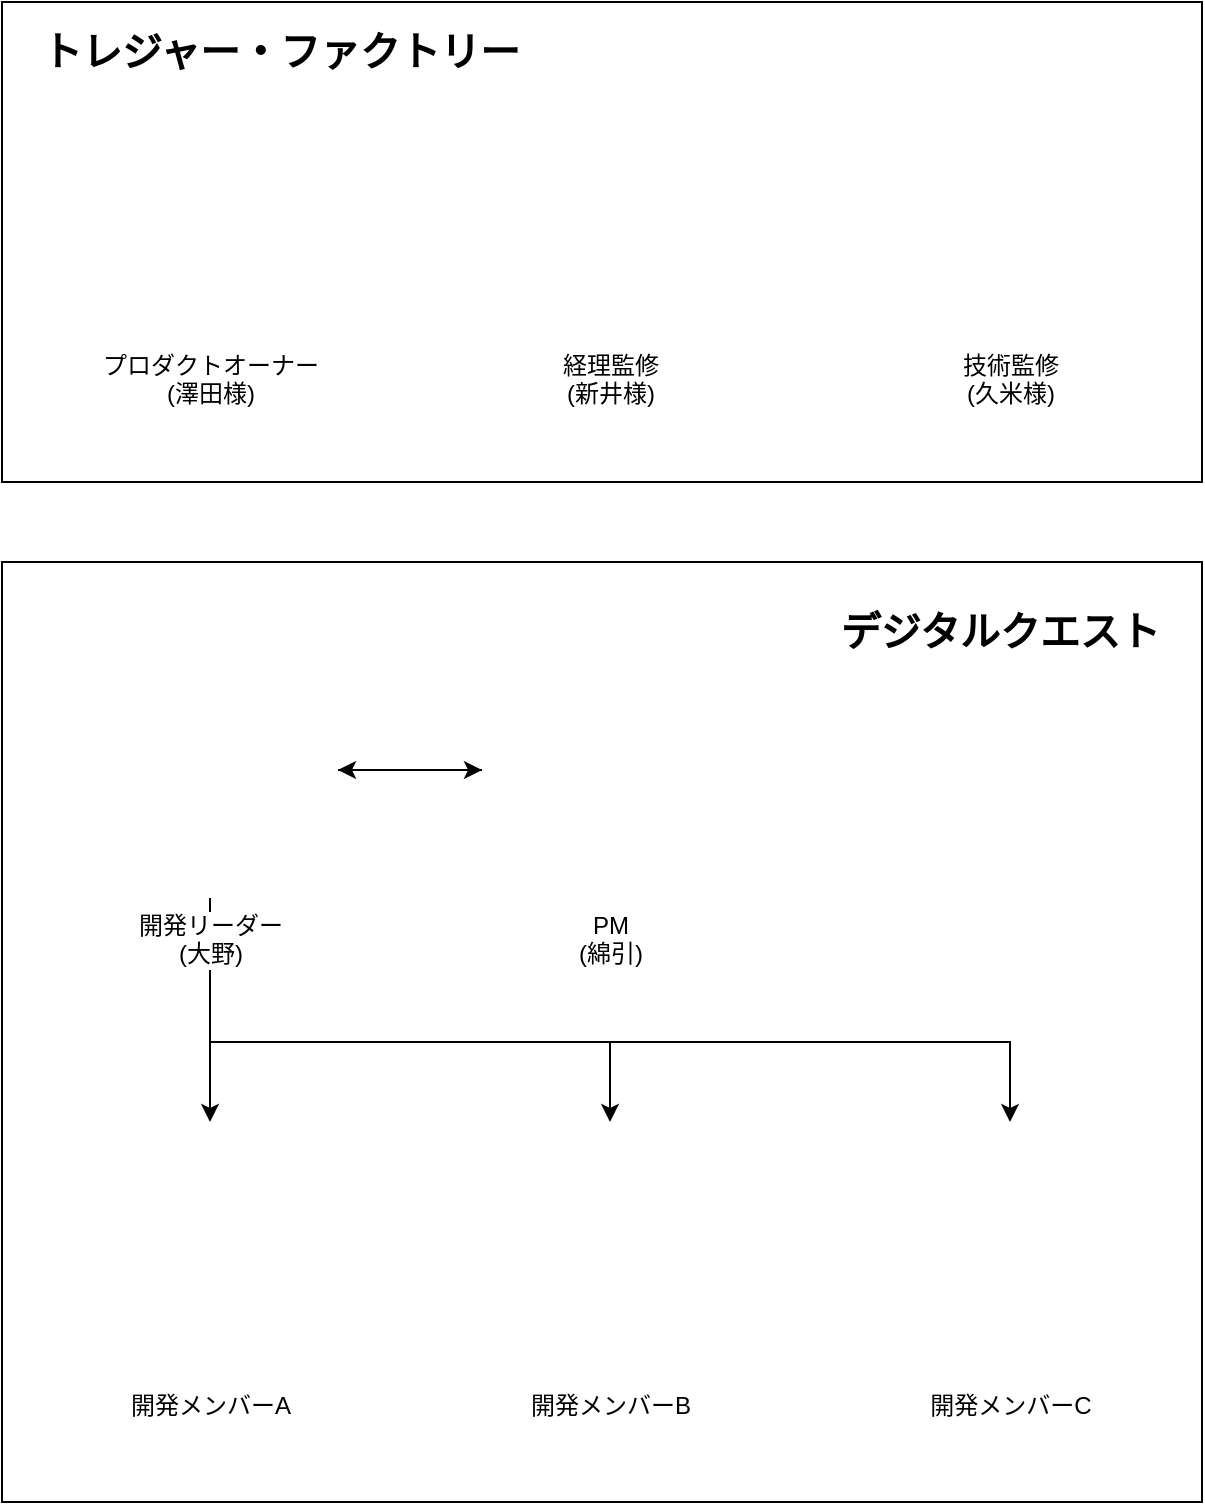 <mxfile version="11.0.8" type="github"><diagram id="JFx8jVm_hNmQIzk5_OVv" name="Page-1"><mxGraphModel dx="1113" dy="754" grid="1" gridSize="10" guides="1" tooltips="1" connect="1" arrows="1" fold="1" page="1" pageScale="1" pageWidth="1169" pageHeight="826" math="0" shadow="0"><root><mxCell id="0"/><mxCell id="1" parent="0"/><mxCell id="pJW51_5df-SY8LOxMWy2-14" value="" style="whiteSpace=wrap;html=1;strokeColor=#000000;fillColor=none;fontSize=20;" vertex="1" parent="1"><mxGeometry x="160" y="320" width="600" height="470" as="geometry"/></mxCell><mxCell id="pJW51_5df-SY8LOxMWy2-2" value="" style="whiteSpace=wrap;html=1;strokeColor=#000000;fillColor=none;" vertex="1" parent="1"><mxGeometry x="160" y="40" width="600" height="240" as="geometry"/></mxCell><mxCell id="pJW51_5df-SY8LOxMWy2-1" value="プロダクトオーナー&lt;br&gt;(澤田様)" style="shape=image;html=1;verticalAlign=top;verticalLabelPosition=bottom;labelBackgroundColor=#ffffff;imageAspect=0;aspect=fixed;image=https://cdn2.iconfinder.com/data/icons/business-persons-flat-1/512/person_3-128.png;strokeColor=#000000;fillColor=none;" vertex="1" parent="1"><mxGeometry x="200" y="80" width="128" height="128" as="geometry"/></mxCell><mxCell id="pJW51_5df-SY8LOxMWy2-3" value="技術監修&lt;br&gt;(久米様)" style="shape=image;html=1;verticalAlign=top;verticalLabelPosition=bottom;labelBackgroundColor=#ffffff;imageAspect=0;aspect=fixed;image=https://cdn2.iconfinder.com/data/icons/business-persons-flat-1/512/person_3-128.png;strokeColor=#000000;fillColor=none;" vertex="1" parent="1"><mxGeometry x="600" y="80" width="128" height="128" as="geometry"/></mxCell><mxCell id="pJW51_5df-SY8LOxMWy2-6" value="経理監修&lt;br&gt;(新井様)" style="shape=image;html=1;verticalAlign=top;verticalLabelPosition=bottom;labelBackgroundColor=#ffffff;imageAspect=0;aspect=fixed;image=https://cdn2.iconfinder.com/data/icons/business-persons-flat-1/512/person_3-128.png;strokeColor=#000000;fillColor=none;" vertex="1" parent="1"><mxGeometry x="400" y="80" width="128" height="128" as="geometry"/></mxCell><mxCell id="pJW51_5df-SY8LOxMWy2-13" value="トレジャー・ファクトリー" style="text;html=1;resizable=0;points=[];autosize=1;align=left;verticalAlign=top;spacingTop=-4;fontStyle=1;fontSize=20;" vertex="1" parent="1"><mxGeometry x="178" y="50" width="260" height="30" as="geometry"/></mxCell><mxCell id="pJW51_5df-SY8LOxMWy2-21" style="edgeStyle=orthogonalEdgeStyle;rounded=0;orthogonalLoop=1;jettySize=auto;html=1;fontSize=12;" edge="1" parent="1" source="pJW51_5df-SY8LOxMWy2-15" target="pJW51_5df-SY8LOxMWy2-17"><mxGeometry relative="1" as="geometry"/></mxCell><mxCell id="pJW51_5df-SY8LOxMWy2-22" style="edgeStyle=orthogonalEdgeStyle;rounded=0;orthogonalLoop=1;jettySize=auto;html=1;fontSize=12;" edge="1" parent="1" source="pJW51_5df-SY8LOxMWy2-15" target="pJW51_5df-SY8LOxMWy2-18"><mxGeometry relative="1" as="geometry"><Array as="points"><mxPoint x="264" y="560"/><mxPoint x="464" y="560"/></Array></mxGeometry></mxCell><mxCell id="pJW51_5df-SY8LOxMWy2-23" style="edgeStyle=orthogonalEdgeStyle;rounded=0;orthogonalLoop=1;jettySize=auto;html=1;fontSize=12;" edge="1" parent="1" source="pJW51_5df-SY8LOxMWy2-15" target="pJW51_5df-SY8LOxMWy2-19"><mxGeometry relative="1" as="geometry"><Array as="points"><mxPoint x="264" y="560"/><mxPoint x="664" y="560"/></Array></mxGeometry></mxCell><mxCell id="pJW51_5df-SY8LOxMWy2-29" style="edgeStyle=orthogonalEdgeStyle;rounded=0;orthogonalLoop=1;jettySize=auto;html=1;fontSize=12;" edge="1" parent="1" source="pJW51_5df-SY8LOxMWy2-15"><mxGeometry relative="1" as="geometry"><mxPoint x="400" y="424" as="targetPoint"/></mxGeometry></mxCell><mxCell id="pJW51_5df-SY8LOxMWy2-15" value="開発リーダー&lt;br style=&quot;font-size: 12px;&quot;&gt;(大野)" style="shape=image;html=1;verticalAlign=top;verticalLabelPosition=bottom;labelBackgroundColor=#ffffff;imageAspect=0;aspect=fixed;image=https://cdn4.iconfinder.com/data/icons/ionicons/512/icon-person-128.png;strokeColor=#000000;fillColor=none;fontSize=12;" vertex="1" parent="1"><mxGeometry x="200" y="360" width="128" height="128" as="geometry"/></mxCell><mxCell id="pJW51_5df-SY8LOxMWy2-25" style="edgeStyle=orthogonalEdgeStyle;rounded=0;orthogonalLoop=1;jettySize=auto;html=1;fontSize=12;" edge="1" parent="1" source="pJW51_5df-SY8LOxMWy2-16" target="pJW51_5df-SY8LOxMWy2-15"><mxGeometry relative="1" as="geometry"/></mxCell><mxCell id="pJW51_5df-SY8LOxMWy2-16" value="PM&lt;br&gt;(綿引)" style="shape=image;html=1;verticalAlign=top;verticalLabelPosition=bottom;labelBackgroundColor=#ffffff;imageAspect=0;aspect=fixed;image=https://cdn2.iconfinder.com/data/icons/business-persons-flat-1/512/person_3-128.png;strokeColor=#000000;fillColor=none;" vertex="1" parent="1"><mxGeometry x="400" y="360" width="128" height="128" as="geometry"/></mxCell><mxCell id="pJW51_5df-SY8LOxMWy2-17" value="開発メンバーA" style="shape=image;html=1;verticalAlign=top;verticalLabelPosition=bottom;labelBackgroundColor=#ffffff;imageAspect=0;aspect=fixed;image=https://cdn4.iconfinder.com/data/icons/ionicons/512/icon-person-128.png;strokeColor=#000000;fillColor=none;fontSize=12;" vertex="1" parent="1"><mxGeometry x="200" y="600" width="128" height="128" as="geometry"/></mxCell><mxCell id="pJW51_5df-SY8LOxMWy2-18" value="開発メンバーB" style="shape=image;html=1;verticalAlign=top;verticalLabelPosition=bottom;labelBackgroundColor=#ffffff;imageAspect=0;aspect=fixed;image=https://cdn4.iconfinder.com/data/icons/ionicons/512/icon-person-128.png;strokeColor=#000000;fillColor=none;fontSize=12;" vertex="1" parent="1"><mxGeometry x="400" y="600" width="128" height="128" as="geometry"/></mxCell><mxCell id="pJW51_5df-SY8LOxMWy2-19" value="開発メンバーC" style="shape=image;html=1;verticalAlign=top;verticalLabelPosition=bottom;labelBackgroundColor=#ffffff;imageAspect=0;aspect=fixed;image=https://cdn4.iconfinder.com/data/icons/ionicons/512/icon-person-128.png;strokeColor=#000000;fillColor=none;fontSize=12;" vertex="1" parent="1"><mxGeometry x="600" y="600" width="128" height="128" as="geometry"/></mxCell><mxCell id="pJW51_5df-SY8LOxMWy2-24" value="デジタルクエスト" style="text;html=1;resizable=0;points=[];autosize=1;align=right;verticalAlign=top;spacingTop=-4;fontStyle=1;fontSize=20;" vertex="1" parent="1"><mxGeometry x="560" y="340" width="180" height="30" as="geometry"/></mxCell></root></mxGraphModel></diagram></mxfile>
